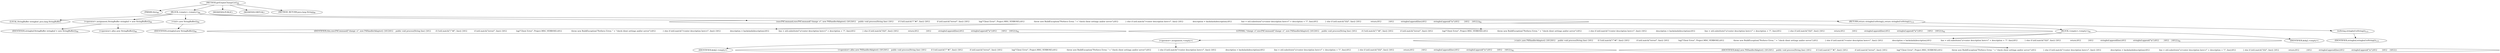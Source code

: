 digraph "getEmptyChangeList" {  
"60" [label = <(METHOD,getEmptyChangeList)<SUB>89</SUB>> ]
"12" [label = <(PARAM,this)<SUB>89</SUB>> ]
"61" [label = <(BLOCK,&lt;empty&gt;,&lt;empty&gt;)<SUB>89</SUB>> ]
"10" [label = <(LOCAL,StringBuffer stringbuf: java.lang.StringBuffer)> ]
"62" [label = <(&lt;operator&gt;.assignment,StringBuffer stringbuf = new StringBuffer())<SUB>90</SUB>> ]
"63" [label = <(IDENTIFIER,stringbuf,StringBuffer stringbuf = new StringBuffer())<SUB>90</SUB>> ]
"64" [label = <(&lt;operator&gt;.alloc,new StringBuffer())<SUB>90</SUB>> ]
"65" [label = <(&lt;init&gt;,new StringBuffer())<SUB>90</SUB>> ]
"9" [label = <(IDENTIFIER,stringbuf,new StringBuffer())<SUB>90</SUB>> ]
"66" [label = <(execP4Command,execP4Command(&quot;change -o&quot;, new P4HandlerAdapter() {\012\012    public void process(String line) {\012        if (!util.match(&quot;/^#/&quot;, line)) {\012            if (util.match(&quot;/error/&quot;, line)) {\012                log(&quot;Client Error&quot;, Project.MSG_VERBOSE);\012                throw new BuildException(&quot;Perforce Error, &quot; + &quot;check client settings and/or server&quot;);\012            } else if (util.match(&quot;/&lt;enter description here&gt;/&quot;, line)) {\012                description = backslash(description);\012                line = util.substitute(&quot;s/&lt;enter description here&gt;/&quot; + description + &quot;/&quot;, line);\012            } else if (util.match(&quot;/\\/\\//&quot;, line)) {\012                return;\012            }\012            stringbuf.append(line);\012            stringbuf.append(&quot;\n&quot;);\012        }\012    }\012}))<SUB>92</SUB>> ]
"11" [label = <(IDENTIFIER,this,execP4Command(&quot;change -o&quot;, new P4HandlerAdapter() {\012\012    public void process(String line) {\012        if (!util.match(&quot;/^#/&quot;, line)) {\012            if (util.match(&quot;/error/&quot;, line)) {\012                log(&quot;Client Error&quot;, Project.MSG_VERBOSE);\012                throw new BuildException(&quot;Perforce Error, &quot; + &quot;check client settings and/or server&quot;);\012            } else if (util.match(&quot;/&lt;enter description here&gt;/&quot;, line)) {\012                description = backslash(description);\012                line = util.substitute(&quot;s/&lt;enter description here&gt;/&quot; + description + &quot;/&quot;, line);\012            } else if (util.match(&quot;/\\/\\//&quot;, line)) {\012                return;\012            }\012            stringbuf.append(line);\012            stringbuf.append(&quot;\n&quot;);\012        }\012    }\012}))<SUB>92</SUB>> ]
"67" [label = <(LITERAL,&quot;change -o&quot;,execP4Command(&quot;change -o&quot;, new P4HandlerAdapter() {\012\012    public void process(String line) {\012        if (!util.match(&quot;/^#/&quot;, line)) {\012            if (util.match(&quot;/error/&quot;, line)) {\012                log(&quot;Client Error&quot;, Project.MSG_VERBOSE);\012                throw new BuildException(&quot;Perforce Error, &quot; + &quot;check client settings and/or server&quot;);\012            } else if (util.match(&quot;/&lt;enter description here&gt;/&quot;, line)) {\012                description = backslash(description);\012                line = util.substitute(&quot;s/&lt;enter description here&gt;/&quot; + description + &quot;/&quot;, line);\012            } else if (util.match(&quot;/\\/\\//&quot;, line)) {\012                return;\012            }\012            stringbuf.append(line);\012            stringbuf.append(&quot;\n&quot;);\012        }\012    }\012}))<SUB>92</SUB>> ]
"68" [label = <(BLOCK,&lt;empty&gt;,&lt;empty&gt;)<SUB>92</SUB>> ]
"69" [label = <(&lt;operator&gt;.assignment,&lt;empty&gt;)> ]
"70" [label = <(IDENTIFIER,$obj2,&lt;empty&gt;)> ]
"71" [label = <(&lt;operator&gt;.alloc,new P4HandlerAdapter() {\012\012    public void process(String line) {\012        if (!util.match(&quot;/^#/&quot;, line)) {\012            if (util.match(&quot;/error/&quot;, line)) {\012                log(&quot;Client Error&quot;, Project.MSG_VERBOSE);\012                throw new BuildException(&quot;Perforce Error, &quot; + &quot;check client settings and/or server&quot;);\012            } else if (util.match(&quot;/&lt;enter description here&gt;/&quot;, line)) {\012                description = backslash(description);\012                line = util.substitute(&quot;s/&lt;enter description here&gt;/&quot; + description + &quot;/&quot;, line);\012            } else if (util.match(&quot;/\\/\\//&quot;, line)) {\012                return;\012            }\012            stringbuf.append(line);\012            stringbuf.append(&quot;\n&quot;);\012        }\012    }\012})<SUB>92</SUB>> ]
"72" [label = <(&lt;init&gt;,new P4HandlerAdapter() {\012\012    public void process(String line) {\012        if (!util.match(&quot;/^#/&quot;, line)) {\012            if (util.match(&quot;/error/&quot;, line)) {\012                log(&quot;Client Error&quot;, Project.MSG_VERBOSE);\012                throw new BuildException(&quot;Perforce Error, &quot; + &quot;check client settings and/or server&quot;);\012            } else if (util.match(&quot;/&lt;enter description here&gt;/&quot;, line)) {\012                description = backslash(description);\012                line = util.substitute(&quot;s/&lt;enter description here&gt;/&quot; + description + &quot;/&quot;, line);\012            } else if (util.match(&quot;/\\/\\//&quot;, line)) {\012                return;\012            }\012            stringbuf.append(line);\012            stringbuf.append(&quot;\n&quot;);\012        }\012    }\012})<SUB>92</SUB>> ]
"73" [label = <(IDENTIFIER,$obj2,new P4HandlerAdapter() {\012\012    public void process(String line) {\012        if (!util.match(&quot;/^#/&quot;, line)) {\012            if (util.match(&quot;/error/&quot;, line)) {\012                log(&quot;Client Error&quot;, Project.MSG_VERBOSE);\012                throw new BuildException(&quot;Perforce Error, &quot; + &quot;check client settings and/or server&quot;);\012            } else if (util.match(&quot;/&lt;enter description here&gt;/&quot;, line)) {\012                description = backslash(description);\012                line = util.substitute(&quot;s/&lt;enter description here&gt;/&quot; + description + &quot;/&quot;, line);\012            } else if (util.match(&quot;/\\/\\//&quot;, line)) {\012                return;\012            }\012            stringbuf.append(line);\012            stringbuf.append(&quot;\n&quot;);\012        }\012    }\012})> ]
"74" [label = <(IDENTIFIER,$obj2,&lt;empty&gt;)> ]
"75" [label = <(RETURN,return stringbuf.toString();,return stringbuf.toString();)<SUB>113</SUB>> ]
"76" [label = <(toString,stringbuf.toString())<SUB>113</SUB>> ]
"77" [label = <(IDENTIFIER,stringbuf,stringbuf.toString())<SUB>113</SUB>> ]
"78" [label = <(MODIFIER,PUBLIC)> ]
"79" [label = <(MODIFIER,VIRTUAL)> ]
"80" [label = <(METHOD_RETURN,java.lang.String)<SUB>89</SUB>> ]
  "60" -> "12" 
  "60" -> "61" 
  "60" -> "78" 
  "60" -> "79" 
  "60" -> "80" 
  "61" -> "10" 
  "61" -> "62" 
  "61" -> "65" 
  "61" -> "66" 
  "61" -> "75" 
  "62" -> "63" 
  "62" -> "64" 
  "65" -> "9" 
  "66" -> "11" 
  "66" -> "67" 
  "66" -> "68" 
  "68" -> "69" 
  "68" -> "72" 
  "68" -> "74" 
  "69" -> "70" 
  "69" -> "71" 
  "72" -> "73" 
  "75" -> "76" 
  "76" -> "77" 
}
